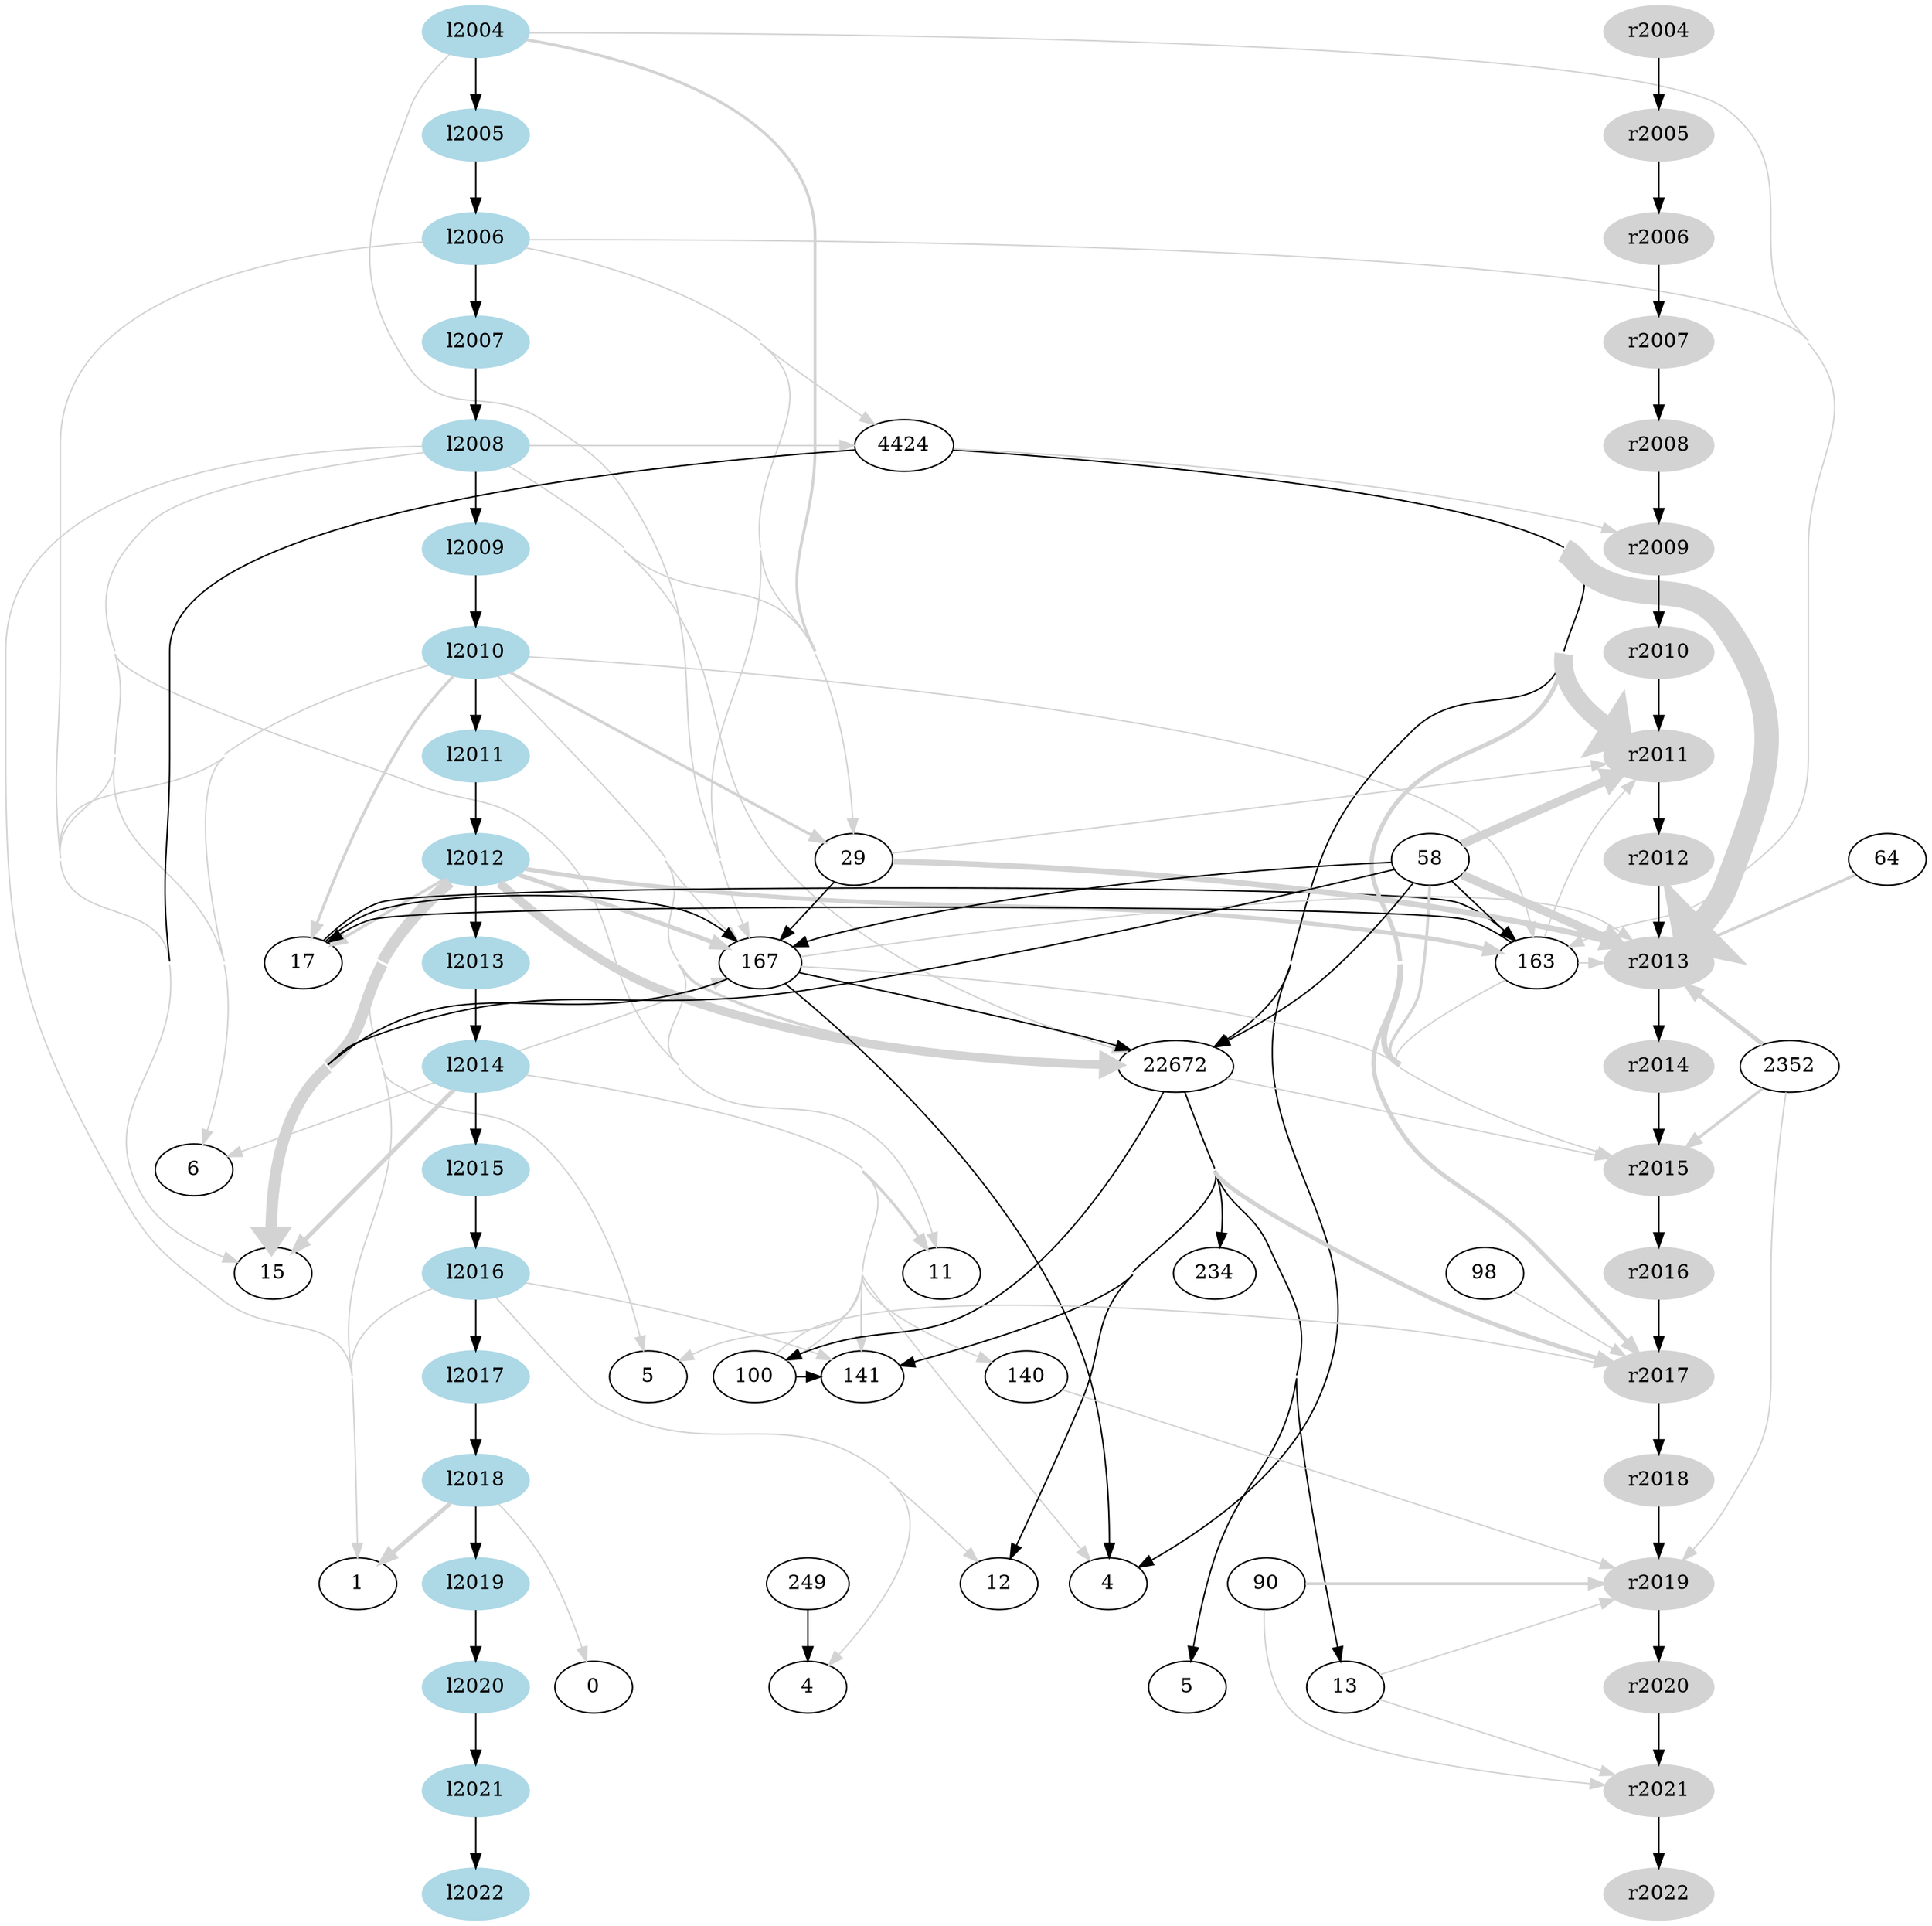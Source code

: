 digraph G {

concentrate=true
crossing_type=0
    
subgraph left {
    style=filled
    color=lightgrey
    node [style=filled,color=lightblue]
    l2004->l2005->l2006->l2007->l2008->l2009->l2010->l2011->l2012->l2013->l2014->l2015->l2016->l2017->l2018->l2019->l2020->l2021->l2022 [weight=10000]
    label = "left"
}

subgraph focus{
    edge [weight=10]
    1710476689 [label="2352"]
    1786904711 [label="64"]
    1843615162 [label="17"]
    2025768430 [label="4424"]
    2099471712 [label="22672"]
    2123284177 [label="29"]
    2134842679 [label="167"]
    2159528849 [label="15"]
    2421157170 [label="6"]
    2585630030 [label="234"]
    2592298275 [label="100"]
    2593383075 [label="141"]
    2751842161 [label="140"]
    2770487696 [label="5"]
    2950320139 [label="58"]
    2953243993 [label="1"]
    2953267151 [label="163"]
    2953501176 [label="4"]
    2963622136 [label="11"]
    2963865839 [label="98"]
    2970006822 [label="249"]
    2971040589 [label="90"]
    2980709326 [label="12"]
    3001314098 [label="0"]
    3011483492 [label="13"]
    3012026596 [label="5"]
    3093990297 [label="4"]
    2025768430->2099471712
    2025768430->2159528849
    2025768430->2953501176
    2123284177->2134842679
    2950320139->2099471712
    2950320139->2134842679
    2950320139->2159528849
    2950320139->2953267151
    2134842679->2099471712
    2134842679->2159528849
    2134842679->2953501176
    2953267151->1843615162
    1843615162->2134842679
    1843615162->2953267151
    2099471712->2585630030
    2099471712->2592298275
    2099471712->2593383075
    2099471712->2980709326
    2099471712->3011483492
    2099471712->3012026596
    2592298275->2593383075
    2970006822->3093990297
}

subgraph right {
    style=filled
    color=lightgrey
    node [style=filled,color=lightgrey]
    r2004->r2005->r2006->r2007->r2008->r2009->r2010->r2011->r2012->r2013->r2014->r2015->r2016->r2017->r2018->r2019->r2020->r2021->r2022 [weight=10000]
    label = "right"
}

{ rank=same l2004 r2004}
{ rank=same l2005 r2005}
{ rank=same l2006 r2006}
{ rank=same l2007 r2007}
{ rank=same l2008 2025768430  r2008}
{ rank=same l2009 r2009}
{ rank=same l2010 r2010}
{ rank=same l2011 r2011}
{ rank=same l2012 1786904711 2123284177 2950320139 r2012}
{ rank=same l2013 1843615162 2134842679 2953267151 r2013}
{ rank=same l2014 1710476689 2099471712 r2014}
{ rank=same l2015 2421157170 r2015}
{ rank=same l2016 2159528849 2585630030 2963622136 2963865839 r2016}
{ rank=same l2017 2592298275 2593383075 2751842161 2770487696 r2017}
{ rank=same l2018 r2018}
{ rank=same l2019 2953243993 2953501176 2970006822 2971040589 2980709326 r2019}
{ rank=same l2020 3001314098 3011483492 3012026596 3093990297 r2020}
{ rank=same l2021 r2021}
{ rank=same l2022 r2022}

l2010->2421157170 [color="lightgray", weight=1, penwidth=1]
l2010->2963622136 [color="lightgray", weight=1, penwidth=1]
l2006->2159528849 [color="lightgray", weight=1, penwidth=1]
l2012->2134842679 [color="lightgray", weight=3, penwidth=3]
l2012->2953267151 [color="lightgray", weight=3, penwidth=3]
l2010->2123284177 [color="lightgray", weight=2, penwidth=2]
l2010->2134842679 [color="lightgray", weight=1, penwidth=1]
l2010->2953267151 [color="lightgray", weight=1, penwidth=1]
l2010->1843615162 [color="lightgray", weight=2, penwidth=2]
l2010->2099471712 [color="lightgray", weight=2, penwidth=2]
l2010->2159528849 [color="lightgray", weight=1, penwidth=1]
2025768430->r2011 [color="lightgray", weight=13, penwidth=13]
2025768430->r2015 [color="lightgray", weight=4, penwidth=4]
1710476689->r2015 [color="lightgray", weight=2, penwidth=2]
2025768430->r2013 [color="lightgray", weight=17, penwidth=17]
1710476689->r2013 [color="lightgray", weight=3, penwidth=3]
2123284177->r2013 [color="lightgray", weight=4, penwidth=4]
2950320139->r2013 [color="lightgray", weight=6, penwidth=6]
2134842679->r2013 [color="lightgray", weight=1, penwidth=1]
2953267151->r2013 [color="lightgray", weight=1, penwidth=1]
1786904711->r2013 [color="lightgray", weight=2, penwidth=2]
2123284177->r2011 [color="lightgray", weight=1, penwidth=1]
2950320139->r2011 [color="lightgray", weight=6, penwidth=6]
2953267151->r2011 [color="lightgray", weight=1, penwidth=1]
2025768430->r2009 [color="lightgray", weight=1, penwidth=1]
2950320139->r2015 [color="lightgray", weight=2, penwidth=2]
2134842679->r2015 [color="lightgray", weight=1, penwidth=1]
2025768430->r2017 [color="lightgray", weight=3, penwidth=3]
2953267151->r2015 [color="lightgray", weight=1, penwidth=1]
2099471712->r2017 [color="lightgray", weight=3, penwidth=3]
2592298275->r2017 [color="lightgray", weight=1, penwidth=1]
2963865839->r2017 [color="lightgray", weight=1, penwidth=1]
l2004->2123284177 [color="lightgray", weight=2, penwidth=2]
l2006->2025768430 [color="lightgray", weight=1, penwidth=1]
l2012->2099471712 [color="lightgray", weight=6, penwidth=6]
l2008->2025768430 [color="lightgray", weight=1, penwidth=1]
l2008->2099471712 [color="lightgray", weight=1, penwidth=1]
l2008->2123284177 [color="lightgray", weight=1, penwidth=1]
l2008->2159528849 [color="lightgray", weight=1, penwidth=1]
l2008->2421157170 [color="lightgray", weight=1, penwidth=1]
l2008->2953243993 [color="lightgray", weight=1, penwidth=1]
l2008->2963622136 [color="lightgray", weight=1, penwidth=1]
l2012->2159528849 [color="lightgray", weight=8, penwidth=8]
l2012->2953243993 [color="lightgray", weight=1, penwidth=1]
l2014->2592298275 [color="lightgray", weight=1, penwidth=1]
l2014->2751842161 [color="lightgray", weight=1, penwidth=1]
1710476689->r2019 [color="lightgray", weight=1, penwidth=1]
l2014->2134842679 [color="lightgray", weight=1, penwidth=1]
l2012->1843615162 [color="lightgray", weight=2, penwidth=2]
l2004->2134842679 [color="lightgray", weight=1, penwidth=1]
l2004->2953267151 [color="lightgray", weight=1, penwidth=1]
l2012->2770487696 [color="lightgray", weight=1, penwidth=1]
l2006->2123284177 [color="lightgray", weight=1, penwidth=1]
l2006->2134842679 [color="lightgray", weight=1, penwidth=1]
l2006->2953267151 [color="lightgray", weight=1, penwidth=1]
l2014->2421157170 [color="lightgray", weight=1, penwidth=1]
l2014->2963622136 [color="lightgray", weight=2, penwidth=2]
l2014->2159528849 [color="lightgray", weight=3, penwidth=3]
l2014->2593383075 [color="lightgray", weight=1, penwidth=1]
l2014->2770487696 [color="lightgray", weight=1, penwidth=1]
l2014->2953501176 [color="lightgray", weight=1, penwidth=1]
2099471712->r2015 [color="lightgray", weight=1, penwidth=1]
2751842161->r2019 [color="lightgray", weight=1, penwidth=1]
l2016->2593383075 [color="lightgray", weight=1, penwidth=1]
l2016->2953243993 [color="lightgray", weight=1, penwidth=1]
l2016->2980709326 [color="lightgray", weight=1, penwidth=1]
l2016->3093990297 [color="lightgray", weight=1, penwidth=1]
l2018->2953243993 [color="lightgray", weight=3, penwidth=3]
l2018->3001314098 [color="lightgray", weight=1, penwidth=1]
2971040589->r2019 [color="lightgray", weight=2, penwidth=2]
3011483492->r2019 [color="lightgray", weight=1, penwidth=1]
2971040589->r2021 [color="lightgray", weight=1, penwidth=1]
3011483492->r2021 [color="lightgray", weight=1, penwidth=1]
}
